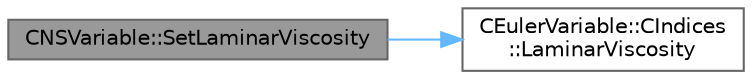digraph "CNSVariable::SetLaminarViscosity"
{
 // LATEX_PDF_SIZE
  bgcolor="transparent";
  edge [fontname=Helvetica,fontsize=10,labelfontname=Helvetica,labelfontsize=10];
  node [fontname=Helvetica,fontsize=10,shape=box,height=0.2,width=0.4];
  rankdir="LR";
  Node1 [id="Node000001",label="CNSVariable::SetLaminarViscosity",height=0.2,width=0.4,color="gray40", fillcolor="grey60", style="filled", fontcolor="black",tooltip="Set the laminar viscosity."];
  Node1 -> Node2 [id="edge1_Node000001_Node000002",color="steelblue1",style="solid",tooltip=" "];
  Node2 [id="Node000002",label="CEulerVariable::CIndices\l::LaminarViscosity",height=0.2,width=0.4,color="grey40", fillcolor="white", style="filled",URL="$structCEulerVariable_1_1CIndices.html#a21cfd47fe7bfb12ae4e0f1de06ee7a39",tooltip=" "];
}
